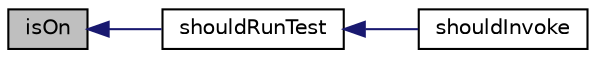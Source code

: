 digraph "isOn"
{
  edge [fontname="Helvetica",fontsize="10",labelfontname="Helvetica",labelfontsize="10"];
  node [fontname="Helvetica",fontsize="10",shape=record];
  rankdir="LR";
  Node1 [label="isOn",height=0.2,width=0.4,color="black", fillcolor="grey75", style="filled" fontcolor="black"];
  Node1 -> Node2 [dir="back",color="midnightblue",fontsize="10",style="solid",fontname="Helvetica"];
  Node2 [label="shouldRunTest",height=0.2,width=0.4,color="black", fillcolor="white", style="filled",URL="$class_selective_reporter.html#a6456393b8c498bc8a662544dabc7a7cf"];
  Node2 -> Node3 [dir="back",color="midnightblue",fontsize="10",style="solid",fontname="Helvetica"];
  Node3 [label="shouldInvoke",height=0.2,width=0.4,color="black", fillcolor="white", style="filled",URL="$class_selective_reporter.html#adee89280914d9f99ef014aef44562a3f"];
}
